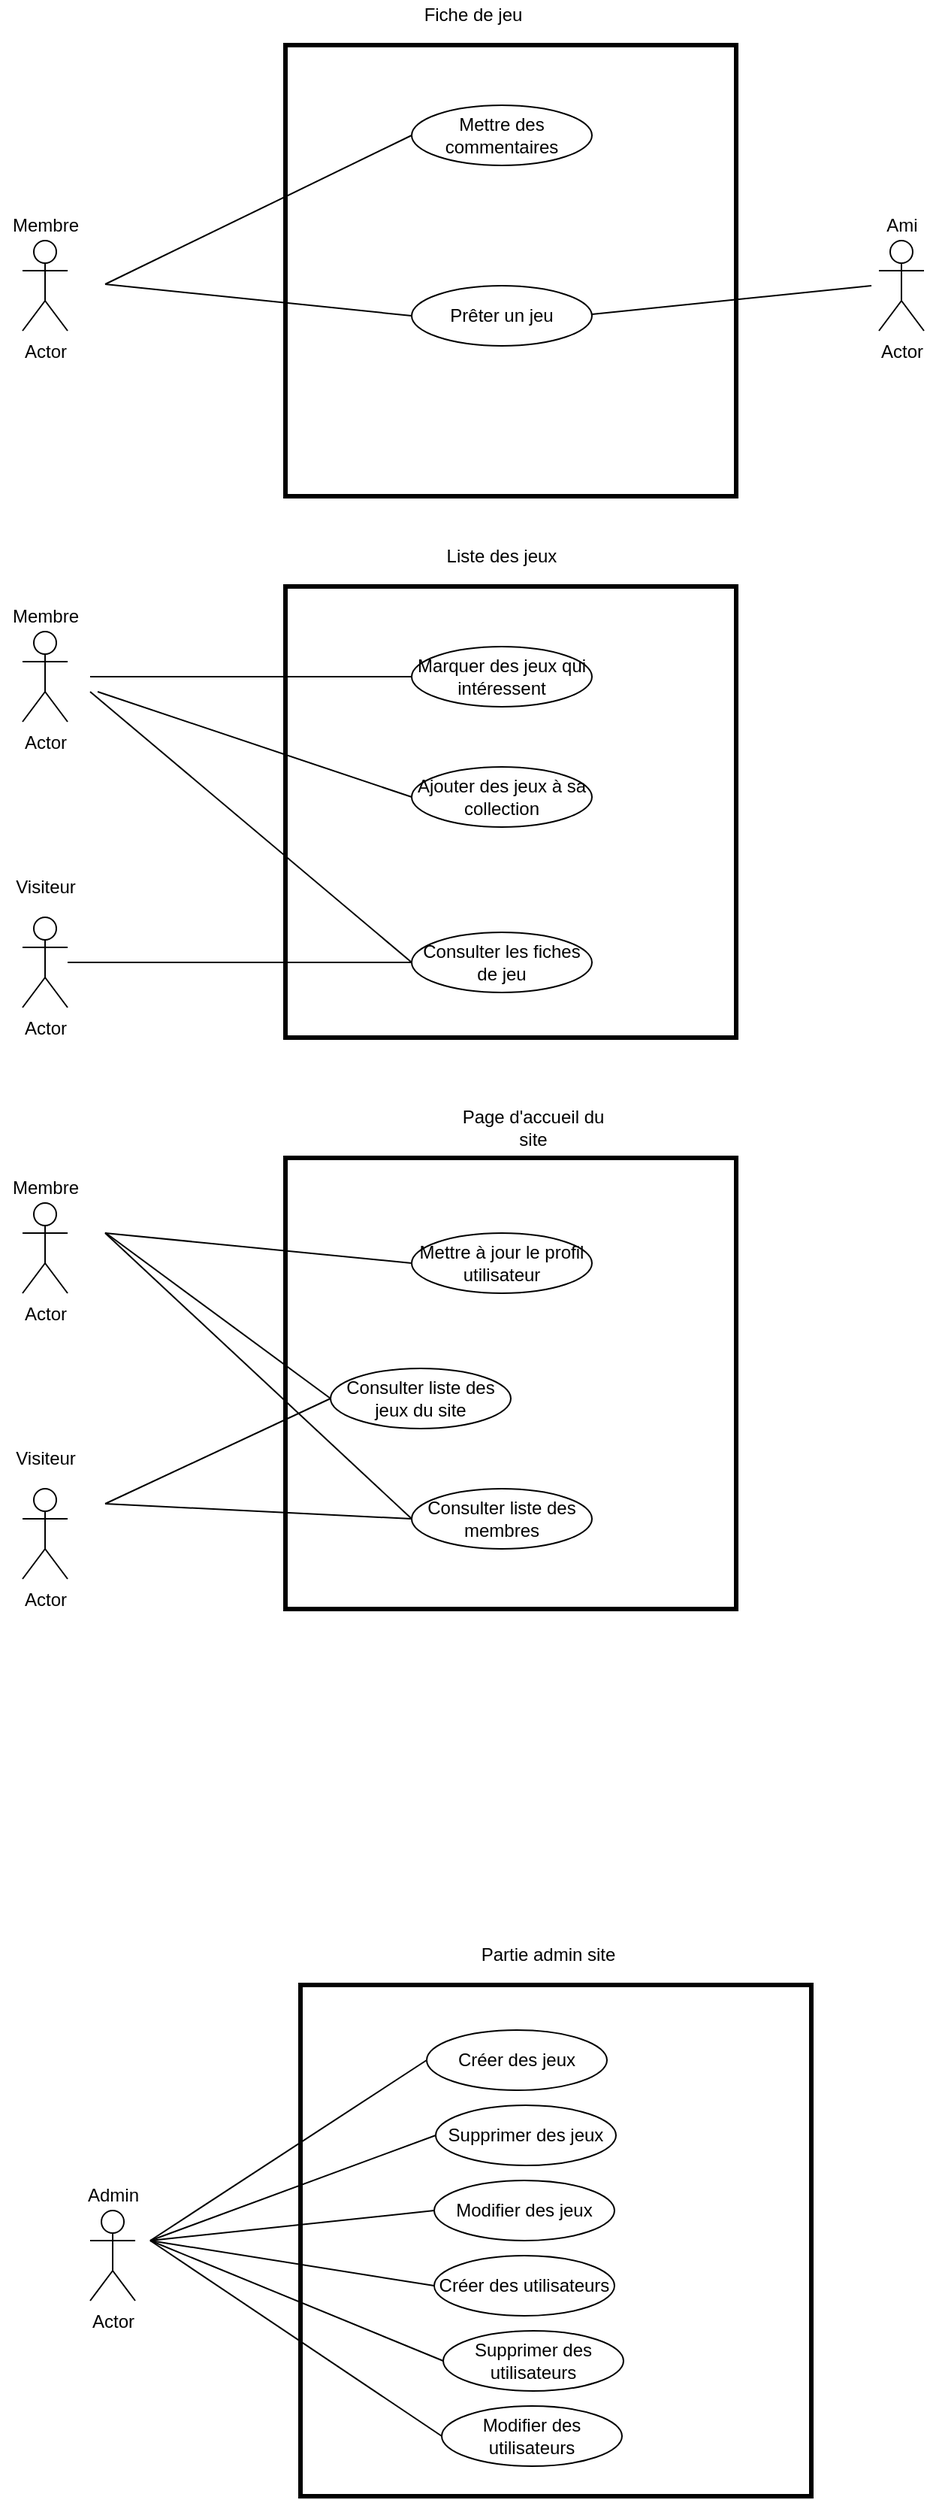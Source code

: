 <mxfile version="14.6.5" type="device"><diagram id="m7R5K8XfLmW9gk9xooR8" name="Page-1"><mxGraphModel dx="1038" dy="1749" grid="1" gridSize="10" guides="1" tooltips="1" connect="1" arrows="1" fold="1" page="1" pageScale="1" pageWidth="827" pageHeight="1169" math="0" shadow="0"><root><mxCell id="0"/><mxCell id="1" parent="0"/><mxCell id="-Q0Vcz9expHNzsxHvYpG-23" value="" style="whiteSpace=wrap;html=1;aspect=fixed;strokeWidth=3;perimeterSpacing=5;fillColor=none;" vertex="1" parent="1"><mxGeometry x="270" y="-390" width="300" height="300" as="geometry"/></mxCell><mxCell id="-Q0Vcz9expHNzsxHvYpG-1" value="Actor" style="shape=umlActor;verticalLabelPosition=bottom;verticalAlign=top;html=1;outlineConnect=0;" vertex="1" parent="1"><mxGeometry x="140" y="310" width="30" height="60" as="geometry"/></mxCell><mxCell id="-Q0Vcz9expHNzsxHvYpG-2" value="Actor" style="shape=umlActor;verticalLabelPosition=bottom;verticalAlign=top;html=1;outlineConnect=0;" vertex="1" parent="1"><mxGeometry x="95" y="-740" width="30" height="60" as="geometry"/></mxCell><mxCell id="-Q0Vcz9expHNzsxHvYpG-3" value="Actor" style="shape=umlActor;verticalLabelPosition=bottom;verticalAlign=top;html=1;outlineConnect=0;" vertex="1" parent="1"><mxGeometry x="95" y="-550" width="30" height="60" as="geometry"/></mxCell><mxCell id="-Q0Vcz9expHNzsxHvYpG-5" value="Admin" style="text;html=1;align=center;verticalAlign=middle;resizable=0;points=[];autosize=1;strokeColor=none;" vertex="1" parent="1"><mxGeometry x="130" y="290" width="50" height="20" as="geometry"/></mxCell><mxCell id="-Q0Vcz9expHNzsxHvYpG-6" value="Membre" style="text;html=1;align=center;verticalAlign=middle;resizable=0;points=[];autosize=1;strokeColor=none;" vertex="1" parent="1"><mxGeometry x="80" y="-760" width="60" height="20" as="geometry"/></mxCell><mxCell id="-Q0Vcz9expHNzsxHvYpG-7" value="Visiteur" style="text;html=1;align=center;verticalAlign=middle;resizable=0;points=[];autosize=1;strokeColor=none;" vertex="1" parent="1"><mxGeometry x="80" y="-580" width="60" height="20" as="geometry"/></mxCell><mxCell id="-Q0Vcz9expHNzsxHvYpG-8" value="Consulter liste des jeux du site" style="ellipse;whiteSpace=wrap;html=1;" vertex="1" parent="1"><mxGeometry x="300" y="-250" width="120" height="40" as="geometry"/></mxCell><mxCell id="-Q0Vcz9expHNzsxHvYpG-9" value="Consulter liste des membres" style="ellipse;whiteSpace=wrap;html=1;" vertex="1" parent="1"><mxGeometry x="354" y="-170" width="120" height="40" as="geometry"/></mxCell><mxCell id="-Q0Vcz9expHNzsxHvYpG-11" value="" style="endArrow=none;html=1;entryX=0;entryY=0.5;entryDx=0;entryDy=0;" edge="1" parent="1" target="-Q0Vcz9expHNzsxHvYpG-9"><mxGeometry width="50" height="50" relative="1" as="geometry"><mxPoint x="150" y="-160" as="sourcePoint"/><mxPoint x="205" y="-190" as="targetPoint"/></mxGeometry></mxCell><mxCell id="-Q0Vcz9expHNzsxHvYpG-13" value="" style="endArrow=none;html=1;entryX=0;entryY=0.5;entryDx=0;entryDy=0;" edge="1" parent="1" target="-Q0Vcz9expHNzsxHvYpG-8"><mxGeometry width="50" height="50" relative="1" as="geometry"><mxPoint x="150" y="-160" as="sourcePoint"/><mxPoint x="350" y="-230" as="targetPoint"/></mxGeometry></mxCell><mxCell id="-Q0Vcz9expHNzsxHvYpG-14" value="" style="endArrow=none;html=1;entryX=0;entryY=0.5;entryDx=0;entryDy=0;" edge="1" parent="1" target="-Q0Vcz9expHNzsxHvYpG-9"><mxGeometry width="50" height="50" relative="1" as="geometry"><mxPoint x="150" y="-340" as="sourcePoint"/><mxPoint x="364" y="-220" as="targetPoint"/></mxGeometry></mxCell><mxCell id="-Q0Vcz9expHNzsxHvYpG-24" value="Page d'accueil du site" style="text;html=1;strokeColor=none;fillColor=none;align=center;verticalAlign=middle;whiteSpace=wrap;rounded=0;" vertex="1" parent="1"><mxGeometry x="380" y="-420" width="110" height="20" as="geometry"/></mxCell><mxCell id="-Q0Vcz9expHNzsxHvYpG-15" value="" style="endArrow=none;html=1;entryX=0;entryY=0.5;entryDx=0;entryDy=0;" edge="1" parent="1" target="-Q0Vcz9expHNzsxHvYpG-8"><mxGeometry width="50" height="50" relative="1" as="geometry"><mxPoint x="150" y="-340.345" as="sourcePoint"/><mxPoint x="350" y="-230" as="targetPoint"/></mxGeometry></mxCell><mxCell id="-Q0Vcz9expHNzsxHvYpG-27" value="Mettre à jour le profil utilisateur" style="ellipse;whiteSpace=wrap;html=1;" vertex="1" parent="1"><mxGeometry x="354" y="-340" width="120" height="40" as="geometry"/></mxCell><mxCell id="-Q0Vcz9expHNzsxHvYpG-28" value="" style="endArrow=none;html=1;entryX=0;entryY=0.5;entryDx=0;entryDy=0;" edge="1" parent="1" target="-Q0Vcz9expHNzsxHvYpG-27"><mxGeometry width="50" height="50" relative="1" as="geometry"><mxPoint x="150" y="-340" as="sourcePoint"/><mxPoint x="364" y="-220" as="targetPoint"/></mxGeometry></mxCell><mxCell id="-Q0Vcz9expHNzsxHvYpG-29" value="" style="whiteSpace=wrap;html=1;aspect=fixed;strokeWidth=3;perimeterSpacing=5;fillColor=none;" vertex="1" parent="1"><mxGeometry x="270" y="-770" width="300" height="300" as="geometry"/></mxCell><mxCell id="-Q0Vcz9expHNzsxHvYpG-31" value="Liste des jeux" style="text;html=1;strokeColor=none;fillColor=none;align=center;verticalAlign=middle;whiteSpace=wrap;rounded=0;" vertex="1" parent="1"><mxGeometry x="359" y="-800" width="110" height="20" as="geometry"/></mxCell><mxCell id="-Q0Vcz9expHNzsxHvYpG-34" value="Actor" style="shape=umlActor;verticalLabelPosition=bottom;verticalAlign=top;html=1;outlineConnect=0;" vertex="1" parent="1"><mxGeometry x="95" y="-360" width="30" height="60" as="geometry"/></mxCell><mxCell id="-Q0Vcz9expHNzsxHvYpG-35" value="Actor" style="shape=umlActor;verticalLabelPosition=bottom;verticalAlign=top;html=1;outlineConnect=0;" vertex="1" parent="1"><mxGeometry x="95" y="-170" width="30" height="60" as="geometry"/></mxCell><mxCell id="-Q0Vcz9expHNzsxHvYpG-36" value="Membre" style="text;html=1;align=center;verticalAlign=middle;resizable=0;points=[];autosize=1;strokeColor=none;" vertex="1" parent="1"><mxGeometry x="80" y="-380" width="60" height="20" as="geometry"/></mxCell><mxCell id="-Q0Vcz9expHNzsxHvYpG-37" value="Visiteur" style="text;html=1;align=center;verticalAlign=middle;resizable=0;points=[];autosize=1;strokeColor=none;" vertex="1" parent="1"><mxGeometry x="80" y="-200" width="60" height="20" as="geometry"/></mxCell><mxCell id="-Q0Vcz9expHNzsxHvYpG-38" value="Consulter les fiches de jeu" style="ellipse;whiteSpace=wrap;html=1;" vertex="1" parent="1"><mxGeometry x="354" y="-540" width="120" height="40" as="geometry"/></mxCell><mxCell id="-Q0Vcz9expHNzsxHvYpG-39" value="" style="endArrow=none;html=1;entryX=0;entryY=0.5;entryDx=0;entryDy=0;" edge="1" parent="1" target="-Q0Vcz9expHNzsxHvYpG-38"><mxGeometry width="50" height="50" relative="1" as="geometry"><mxPoint x="125" y="-520" as="sourcePoint"/><mxPoint x="329" y="-500" as="targetPoint"/></mxGeometry></mxCell><mxCell id="-Q0Vcz9expHNzsxHvYpG-40" value="" style="endArrow=none;html=1;entryX=0;entryY=0.5;entryDx=0;entryDy=0;" edge="1" parent="1" target="-Q0Vcz9expHNzsxHvYpG-38"><mxGeometry width="50" height="50" relative="1" as="geometry"><mxPoint x="140" y="-700" as="sourcePoint"/><mxPoint x="369" y="-700" as="targetPoint"/></mxGeometry></mxCell><mxCell id="-Q0Vcz9expHNzsxHvYpG-41" value="Ajouter des jeux à sa collection" style="ellipse;whiteSpace=wrap;html=1;" vertex="1" parent="1"><mxGeometry x="354" y="-650" width="120" height="40" as="geometry"/></mxCell><mxCell id="-Q0Vcz9expHNzsxHvYpG-42" value="Marquer des jeux qui intéressent" style="ellipse;whiteSpace=wrap;html=1;" vertex="1" parent="1"><mxGeometry x="354" y="-730" width="120" height="40" as="geometry"/></mxCell><mxCell id="-Q0Vcz9expHNzsxHvYpG-43" value="" style="endArrow=none;html=1;entryX=0;entryY=0.5;entryDx=0;entryDy=0;" edge="1" parent="1" target="-Q0Vcz9expHNzsxHvYpG-41"><mxGeometry width="50" height="50" relative="1" as="geometry"><mxPoint x="145" y="-700" as="sourcePoint"/><mxPoint x="359" y="-530" as="targetPoint"/></mxGeometry></mxCell><mxCell id="-Q0Vcz9expHNzsxHvYpG-44" value="" style="endArrow=none;html=1;entryX=0;entryY=0.5;entryDx=0;entryDy=0;" edge="1" parent="1" target="-Q0Vcz9expHNzsxHvYpG-42"><mxGeometry width="50" height="50" relative="1" as="geometry"><mxPoint x="140" y="-710" as="sourcePoint"/><mxPoint x="349" y="-640" as="targetPoint"/></mxGeometry></mxCell><mxCell id="-Q0Vcz9expHNzsxHvYpG-45" value="" style="whiteSpace=wrap;html=1;aspect=fixed;strokeWidth=3;perimeterSpacing=5;fillColor=none;" vertex="1" parent="1"><mxGeometry x="270" y="-1130" width="300" height="300" as="geometry"/></mxCell><mxCell id="-Q0Vcz9expHNzsxHvYpG-46" value="Fiche de jeu" style="text;html=1;strokeColor=none;fillColor=none;align=center;verticalAlign=middle;whiteSpace=wrap;rounded=0;" vertex="1" parent="1"><mxGeometry x="340" y="-1160" width="110" height="20" as="geometry"/></mxCell><mxCell id="-Q0Vcz9expHNzsxHvYpG-47" value="Actor" style="shape=umlActor;verticalLabelPosition=bottom;verticalAlign=top;html=1;outlineConnect=0;" vertex="1" parent="1"><mxGeometry x="95" y="-1000" width="30" height="60" as="geometry"/></mxCell><mxCell id="-Q0Vcz9expHNzsxHvYpG-48" value="Membre" style="text;html=1;align=center;verticalAlign=middle;resizable=0;points=[];autosize=1;strokeColor=none;" vertex="1" parent="1"><mxGeometry x="80" y="-1020" width="60" height="20" as="geometry"/></mxCell><mxCell id="-Q0Vcz9expHNzsxHvYpG-49" value="Mettre des commentaires" style="ellipse;whiteSpace=wrap;html=1;" vertex="1" parent="1"><mxGeometry x="354" y="-1090" width="120" height="40" as="geometry"/></mxCell><mxCell id="-Q0Vcz9expHNzsxHvYpG-50" value="Prêter un jeu" style="ellipse;whiteSpace=wrap;html=1;" vertex="1" parent="1"><mxGeometry x="354" y="-970" width="120" height="40" as="geometry"/></mxCell><mxCell id="-Q0Vcz9expHNzsxHvYpG-51" value="" style="endArrow=none;html=1;entryX=0;entryY=0.5;entryDx=0;entryDy=0;" edge="1" parent="1" target="-Q0Vcz9expHNzsxHvYpG-49"><mxGeometry width="50" height="50" relative="1" as="geometry"><mxPoint x="150" y="-971" as="sourcePoint"/><mxPoint x="364" y="-971" as="targetPoint"/></mxGeometry></mxCell><mxCell id="-Q0Vcz9expHNzsxHvYpG-52" value="" style="endArrow=none;html=1;entryX=0;entryY=0.5;entryDx=0;entryDy=0;" edge="1" parent="1" target="-Q0Vcz9expHNzsxHvYpG-50"><mxGeometry width="50" height="50" relative="1" as="geometry"><mxPoint x="150" y="-971" as="sourcePoint"/><mxPoint x="364" y="-971" as="targetPoint"/></mxGeometry></mxCell><mxCell id="-Q0Vcz9expHNzsxHvYpG-53" value="Actor" style="shape=umlActor;verticalLabelPosition=bottom;verticalAlign=top;html=1;outlineConnect=0;" vertex="1" parent="1"><mxGeometry x="665" y="-1000" width="30" height="60" as="geometry"/></mxCell><mxCell id="-Q0Vcz9expHNzsxHvYpG-54" value="Ami" style="text;html=1;align=center;verticalAlign=middle;resizable=0;points=[];autosize=1;strokeColor=none;" vertex="1" parent="1"><mxGeometry x="660" y="-1020" width="40" height="20" as="geometry"/></mxCell><mxCell id="-Q0Vcz9expHNzsxHvYpG-55" value="" style="endArrow=none;html=1;" edge="1" parent="1"><mxGeometry width="50" height="50" relative="1" as="geometry"><mxPoint x="474" y="-951" as="sourcePoint"/><mxPoint x="660" y="-970" as="targetPoint"/></mxGeometry></mxCell><mxCell id="-Q0Vcz9expHNzsxHvYpG-56" value="" style="whiteSpace=wrap;html=1;aspect=fixed;strokeWidth=3;perimeterSpacing=5;fillColor=none;" vertex="1" parent="1"><mxGeometry x="280" y="160" width="340" height="340" as="geometry"/></mxCell><mxCell id="-Q0Vcz9expHNzsxHvYpG-57" value="Partie admin site" style="text;html=1;strokeColor=none;fillColor=none;align=center;verticalAlign=middle;whiteSpace=wrap;rounded=0;" vertex="1" parent="1"><mxGeometry x="390" y="130" width="110" height="20" as="geometry"/></mxCell><mxCell id="-Q0Vcz9expHNzsxHvYpG-58" value="Créer des jeux" style="ellipse;whiteSpace=wrap;html=1;" vertex="1" parent="1"><mxGeometry x="364" y="190" width="120" height="40" as="geometry"/></mxCell><mxCell id="-Q0Vcz9expHNzsxHvYpG-59" value="Supprimer des jeux" style="ellipse;whiteSpace=wrap;html=1;" vertex="1" parent="1"><mxGeometry x="370" y="240" width="120" height="40" as="geometry"/></mxCell><mxCell id="-Q0Vcz9expHNzsxHvYpG-60" value="Modifier des jeux" style="ellipse;whiteSpace=wrap;html=1;" vertex="1" parent="1"><mxGeometry x="369" y="290" width="120" height="40" as="geometry"/></mxCell><mxCell id="-Q0Vcz9expHNzsxHvYpG-61" value="Créer des utilisateurs" style="ellipse;whiteSpace=wrap;html=1;" vertex="1" parent="1"><mxGeometry x="369" y="340" width="120" height="40" as="geometry"/></mxCell><mxCell id="-Q0Vcz9expHNzsxHvYpG-62" value="Supprimer des utilisateurs" style="ellipse;whiteSpace=wrap;html=1;" vertex="1" parent="1"><mxGeometry x="375" y="390" width="120" height="40" as="geometry"/></mxCell><mxCell id="-Q0Vcz9expHNzsxHvYpG-63" value="Modifier des utilisateurs" style="ellipse;whiteSpace=wrap;html=1;" vertex="1" parent="1"><mxGeometry x="374" y="440" width="120" height="40" as="geometry"/></mxCell><mxCell id="-Q0Vcz9expHNzsxHvYpG-64" value="" style="endArrow=none;html=1;entryX=0;entryY=0.5;entryDx=0;entryDy=0;" edge="1" parent="1" target="-Q0Vcz9expHNzsxHvYpG-58"><mxGeometry width="50" height="50" relative="1" as="geometry"><mxPoint x="180" y="330" as="sourcePoint"/><mxPoint x="384" y="340" as="targetPoint"/></mxGeometry></mxCell><mxCell id="-Q0Vcz9expHNzsxHvYpG-65" value="" style="endArrow=none;html=1;entryX=0;entryY=0.5;entryDx=0;entryDy=0;" edge="1" parent="1" target="-Q0Vcz9expHNzsxHvYpG-59"><mxGeometry width="50" height="50" relative="1" as="geometry"><mxPoint x="180" y="330" as="sourcePoint"/><mxPoint x="374" y="220" as="targetPoint"/></mxGeometry></mxCell><mxCell id="-Q0Vcz9expHNzsxHvYpG-66" value="" style="endArrow=none;html=1;entryX=0;entryY=0.5;entryDx=0;entryDy=0;" edge="1" parent="1" target="-Q0Vcz9expHNzsxHvYpG-60"><mxGeometry width="50" height="50" relative="1" as="geometry"><mxPoint x="180" y="330" as="sourcePoint"/><mxPoint x="384" y="230" as="targetPoint"/></mxGeometry></mxCell><mxCell id="-Q0Vcz9expHNzsxHvYpG-67" value="" style="endArrow=none;html=1;entryX=0;entryY=0.5;entryDx=0;entryDy=0;" edge="1" parent="1" target="-Q0Vcz9expHNzsxHvYpG-61"><mxGeometry width="50" height="50" relative="1" as="geometry"><mxPoint x="180" y="330" as="sourcePoint"/><mxPoint x="394" y="240" as="targetPoint"/></mxGeometry></mxCell><mxCell id="-Q0Vcz9expHNzsxHvYpG-68" value="" style="endArrow=none;html=1;entryX=0;entryY=0.5;entryDx=0;entryDy=0;" edge="1" parent="1" target="-Q0Vcz9expHNzsxHvYpG-62"><mxGeometry width="50" height="50" relative="1" as="geometry"><mxPoint x="180" y="330" as="sourcePoint"/><mxPoint x="404" y="250" as="targetPoint"/></mxGeometry></mxCell><mxCell id="-Q0Vcz9expHNzsxHvYpG-69" value="" style="endArrow=none;html=1;entryX=0;entryY=0.5;entryDx=0;entryDy=0;" edge="1" parent="1" target="-Q0Vcz9expHNzsxHvYpG-63"><mxGeometry width="50" height="50" relative="1" as="geometry"><mxPoint x="180" y="330" as="sourcePoint"/><mxPoint x="414" y="260" as="targetPoint"/></mxGeometry></mxCell></root></mxGraphModel></diagram></mxfile>